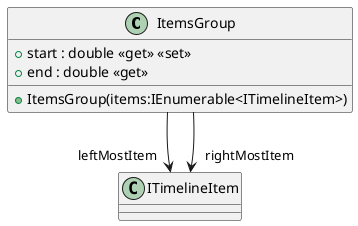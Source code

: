 @startuml
class ItemsGroup {
    + start : double <<get>> <<set>>
    + end : double <<get>>
    + ItemsGroup(items:IEnumerable<ITimelineItem>)
}
ItemsGroup --> "leftMostItem" ITimelineItem
ItemsGroup --> "rightMostItem" ITimelineItem
@enduml
